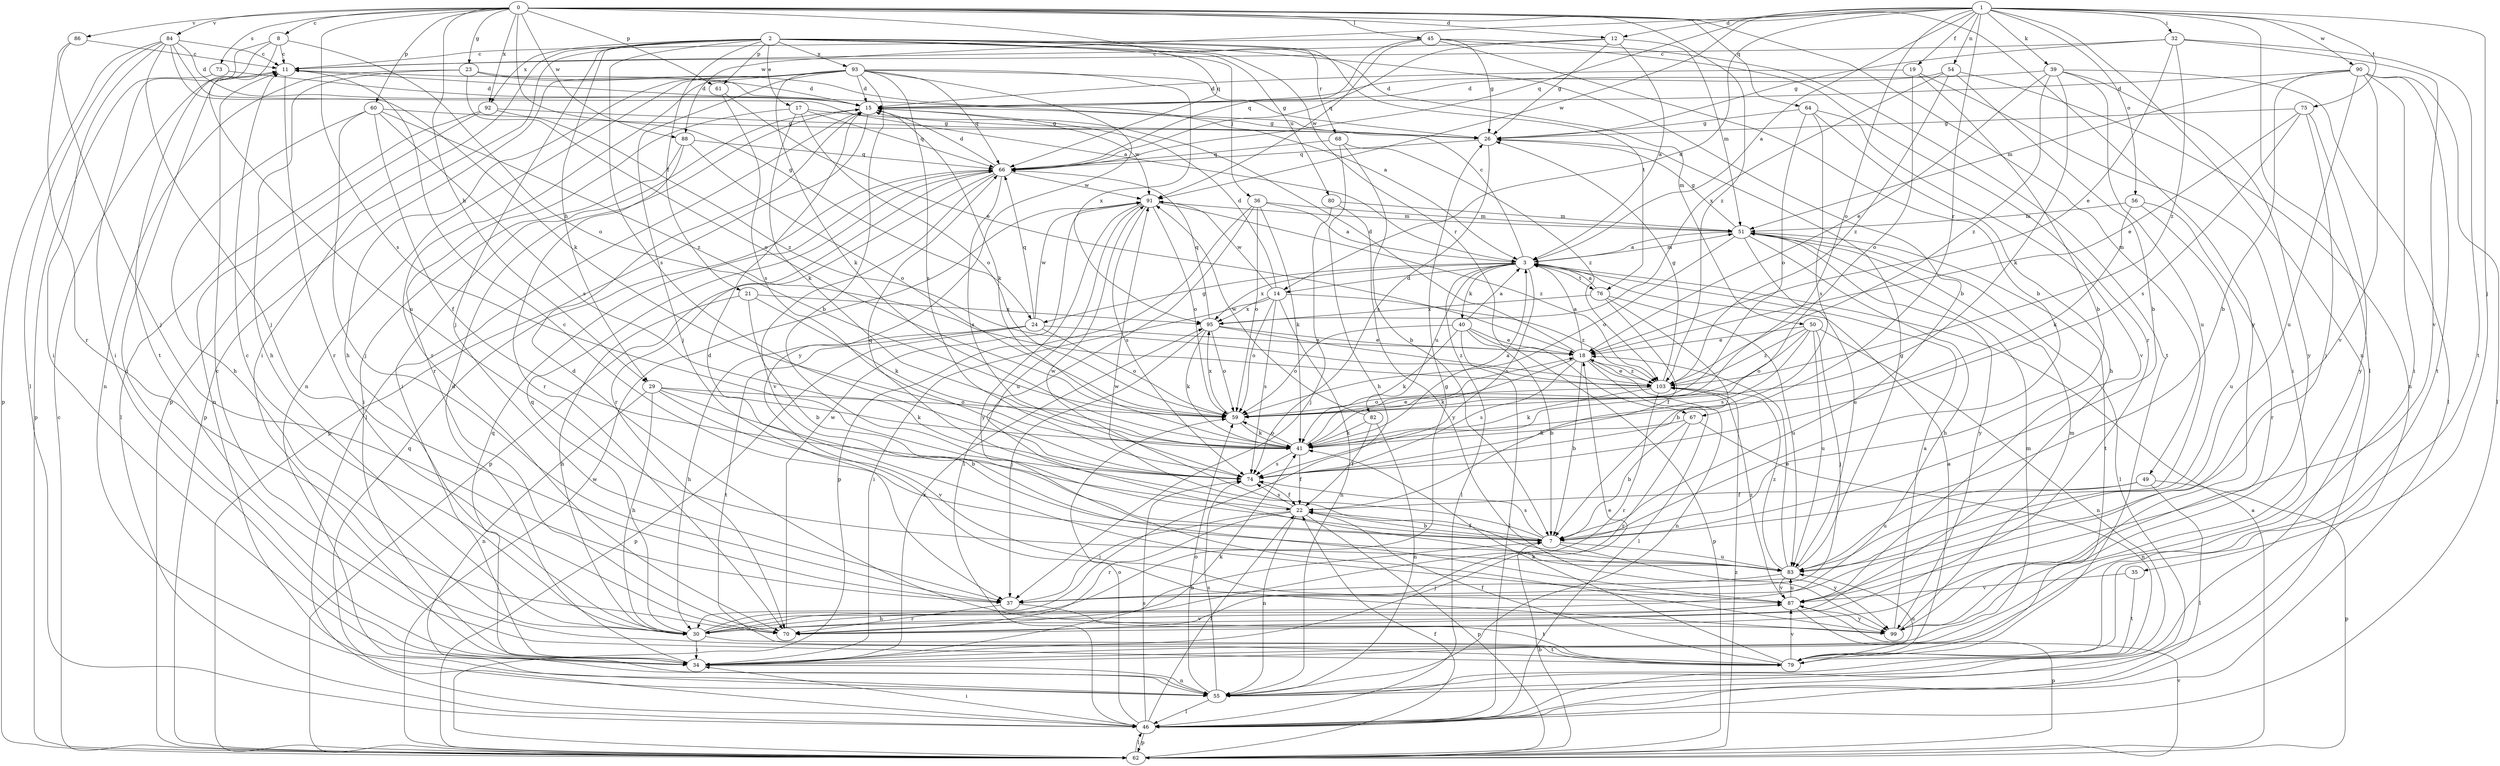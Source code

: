 strict digraph  {
0;
1;
2;
3;
7;
8;
11;
12;
14;
15;
17;
18;
19;
21;
22;
23;
24;
26;
29;
30;
32;
34;
35;
36;
37;
39;
40;
41;
45;
46;
49;
50;
51;
54;
55;
56;
59;
60;
61;
62;
64;
66;
67;
68;
70;
73;
74;
75;
76;
79;
80;
82;
83;
84;
86;
87;
88;
90;
91;
92;
93;
95;
99;
103;
0 -> 8  [label=c];
0 -> 12  [label=d];
0 -> 23  [label=g];
0 -> 24  [label=g];
0 -> 29  [label=h];
0 -> 45  [label=l];
0 -> 49  [label=m];
0 -> 60  [label=p];
0 -> 61  [label=p];
0 -> 64  [label=q];
0 -> 66  [label=q];
0 -> 73  [label=s];
0 -> 74  [label=s];
0 -> 84  [label=v];
0 -> 86  [label=v];
0 -> 88  [label=w];
0 -> 92  [label=x];
0 -> 99  [label=y];
0 -> 103  [label=z];
1 -> 3  [label=a];
1 -> 12  [label=d];
1 -> 14  [label=d];
1 -> 19  [label=f];
1 -> 32  [label=i];
1 -> 35  [label=j];
1 -> 39  [label=k];
1 -> 46  [label=l];
1 -> 54  [label=n];
1 -> 55  [label=n];
1 -> 56  [label=o];
1 -> 59  [label=o];
1 -> 66  [label=q];
1 -> 67  [label=r];
1 -> 75  [label=t];
1 -> 88  [label=w];
1 -> 90  [label=w];
1 -> 91  [label=w];
2 -> 7  [label=b];
2 -> 17  [label=e];
2 -> 21  [label=f];
2 -> 29  [label=h];
2 -> 34  [label=i];
2 -> 36  [label=j];
2 -> 37  [label=j];
2 -> 50  [label=m];
2 -> 61  [label=p];
2 -> 62  [label=p];
2 -> 67  [label=r];
2 -> 68  [label=r];
2 -> 74  [label=s];
2 -> 76  [label=t];
2 -> 80  [label=u];
2 -> 92  [label=x];
2 -> 93  [label=x];
3 -> 11  [label=c];
3 -> 14  [label=d];
3 -> 24  [label=g];
3 -> 40  [label=k];
3 -> 46  [label=l];
3 -> 51  [label=m];
3 -> 74  [label=s];
3 -> 76  [label=t];
3 -> 82  [label=u];
3 -> 95  [label=x];
7 -> 22  [label=f];
7 -> 74  [label=s];
7 -> 83  [label=u];
7 -> 91  [label=w];
7 -> 99  [label=y];
8 -> 11  [label=c];
8 -> 34  [label=i];
8 -> 59  [label=o];
8 -> 79  [label=t];
8 -> 83  [label=u];
11 -> 15  [label=d];
11 -> 34  [label=i];
11 -> 70  [label=r];
12 -> 3  [label=a];
12 -> 11  [label=c];
12 -> 26  [label=g];
12 -> 51  [label=m];
12 -> 66  [label=q];
14 -> 15  [label=d];
14 -> 34  [label=i];
14 -> 55  [label=n];
14 -> 59  [label=o];
14 -> 74  [label=s];
14 -> 91  [label=w];
14 -> 95  [label=x];
14 -> 103  [label=z];
15 -> 26  [label=g];
15 -> 34  [label=i];
15 -> 41  [label=k];
15 -> 46  [label=l];
15 -> 62  [label=p];
15 -> 91  [label=w];
17 -> 26  [label=g];
17 -> 41  [label=k];
17 -> 59  [label=o];
17 -> 66  [label=q];
17 -> 70  [label=r];
18 -> 3  [label=a];
18 -> 7  [label=b];
18 -> 15  [label=d];
18 -> 41  [label=k];
18 -> 46  [label=l];
18 -> 55  [label=n];
18 -> 74  [label=s];
18 -> 103  [label=z];
19 -> 7  [label=b];
19 -> 15  [label=d];
19 -> 34  [label=i];
19 -> 59  [label=o];
21 -> 7  [label=b];
21 -> 30  [label=h];
21 -> 41  [label=k];
21 -> 95  [label=x];
22 -> 7  [label=b];
22 -> 37  [label=j];
22 -> 55  [label=n];
22 -> 62  [label=p];
22 -> 66  [label=q];
22 -> 70  [label=r];
22 -> 74  [label=s];
23 -> 3  [label=a];
23 -> 15  [label=d];
23 -> 30  [label=h];
23 -> 55  [label=n];
23 -> 59  [label=o];
24 -> 18  [label=e];
24 -> 30  [label=h];
24 -> 59  [label=o];
24 -> 62  [label=p];
24 -> 66  [label=q];
24 -> 79  [label=t];
24 -> 91  [label=w];
26 -> 66  [label=q];
26 -> 74  [label=s];
29 -> 7  [label=b];
29 -> 30  [label=h];
29 -> 41  [label=k];
29 -> 55  [label=n];
29 -> 59  [label=o];
29 -> 87  [label=v];
30 -> 7  [label=b];
30 -> 11  [label=c];
30 -> 26  [label=g];
30 -> 34  [label=i];
30 -> 66  [label=q];
30 -> 79  [label=t];
30 -> 87  [label=v];
32 -> 11  [label=c];
32 -> 18  [label=e];
32 -> 26  [label=g];
32 -> 79  [label=t];
32 -> 87  [label=v];
32 -> 103  [label=z];
34 -> 15  [label=d];
34 -> 18  [label=e];
34 -> 41  [label=k];
34 -> 51  [label=m];
34 -> 55  [label=n];
34 -> 95  [label=x];
35 -> 79  [label=t];
35 -> 87  [label=v];
36 -> 3  [label=a];
36 -> 41  [label=k];
36 -> 46  [label=l];
36 -> 51  [label=m];
36 -> 59  [label=o];
36 -> 62  [label=p];
37 -> 70  [label=r];
37 -> 79  [label=t];
39 -> 15  [label=d];
39 -> 18  [label=e];
39 -> 41  [label=k];
39 -> 46  [label=l];
39 -> 83  [label=u];
39 -> 99  [label=y];
39 -> 103  [label=z];
40 -> 3  [label=a];
40 -> 7  [label=b];
40 -> 18  [label=e];
40 -> 41  [label=k];
40 -> 46  [label=l];
40 -> 59  [label=o];
40 -> 62  [label=p];
41 -> 3  [label=a];
41 -> 18  [label=e];
41 -> 22  [label=f];
41 -> 59  [label=o];
41 -> 74  [label=s];
45 -> 7  [label=b];
45 -> 11  [label=c];
45 -> 26  [label=g];
45 -> 66  [label=q];
45 -> 70  [label=r];
45 -> 79  [label=t];
45 -> 91  [label=w];
46 -> 22  [label=f];
46 -> 34  [label=i];
46 -> 59  [label=o];
46 -> 62  [label=p];
46 -> 66  [label=q];
46 -> 74  [label=s];
49 -> 22  [label=f];
49 -> 46  [label=l];
49 -> 62  [label=p];
49 -> 83  [label=u];
50 -> 18  [label=e];
50 -> 37  [label=j];
50 -> 55  [label=n];
50 -> 59  [label=o];
50 -> 74  [label=s];
50 -> 83  [label=u];
50 -> 103  [label=z];
51 -> 3  [label=a];
51 -> 26  [label=g];
51 -> 30  [label=h];
51 -> 46  [label=l];
51 -> 59  [label=o];
51 -> 79  [label=t];
51 -> 83  [label=u];
51 -> 99  [label=y];
54 -> 7  [label=b];
54 -> 15  [label=d];
54 -> 55  [label=n];
54 -> 95  [label=x];
54 -> 103  [label=z];
55 -> 46  [label=l];
55 -> 59  [label=o];
55 -> 66  [label=q];
55 -> 74  [label=s];
56 -> 41  [label=k];
56 -> 51  [label=m];
56 -> 70  [label=r];
56 -> 83  [label=u];
59 -> 41  [label=k];
59 -> 95  [label=x];
60 -> 22  [label=f];
60 -> 26  [label=g];
60 -> 30  [label=h];
60 -> 37  [label=j];
60 -> 74  [label=s];
60 -> 103  [label=z];
61 -> 18  [label=e];
61 -> 74  [label=s];
62 -> 3  [label=a];
62 -> 7  [label=b];
62 -> 11  [label=c];
62 -> 22  [label=f];
62 -> 46  [label=l];
62 -> 87  [label=v];
62 -> 91  [label=w];
62 -> 103  [label=z];
64 -> 26  [label=g];
64 -> 30  [label=h];
64 -> 59  [label=o];
64 -> 74  [label=s];
64 -> 87  [label=v];
66 -> 15  [label=d];
66 -> 62  [label=p];
66 -> 70  [label=r];
66 -> 74  [label=s];
66 -> 87  [label=v];
66 -> 91  [label=w];
67 -> 7  [label=b];
67 -> 41  [label=k];
67 -> 55  [label=n];
67 -> 70  [label=r];
68 -> 7  [label=b];
68 -> 30  [label=h];
68 -> 66  [label=q];
68 -> 103  [label=z];
70 -> 91  [label=w];
73 -> 15  [label=d];
73 -> 62  [label=p];
74 -> 22  [label=f];
75 -> 18  [label=e];
75 -> 26  [label=g];
75 -> 37  [label=j];
75 -> 74  [label=s];
75 -> 99  [label=y];
76 -> 3  [label=a];
76 -> 7  [label=b];
76 -> 22  [label=f];
76 -> 83  [label=u];
76 -> 95  [label=x];
79 -> 3  [label=a];
79 -> 11  [label=c];
79 -> 22  [label=f];
79 -> 41  [label=k];
79 -> 83  [label=u];
79 -> 87  [label=v];
80 -> 37  [label=j];
80 -> 51  [label=m];
80 -> 99  [label=y];
82 -> 22  [label=f];
82 -> 41  [label=k];
82 -> 55  [label=n];
82 -> 91  [label=w];
83 -> 11  [label=c];
83 -> 18  [label=e];
83 -> 26  [label=g];
83 -> 37  [label=j];
83 -> 87  [label=v];
83 -> 91  [label=w];
83 -> 103  [label=z];
84 -> 3  [label=a];
84 -> 11  [label=c];
84 -> 15  [label=d];
84 -> 34  [label=i];
84 -> 37  [label=j];
84 -> 41  [label=k];
84 -> 46  [label=l];
84 -> 62  [label=p];
86 -> 11  [label=c];
86 -> 37  [label=j];
86 -> 70  [label=r];
87 -> 15  [label=d];
87 -> 30  [label=h];
87 -> 62  [label=p];
87 -> 83  [label=u];
87 -> 99  [label=y];
87 -> 103  [label=z];
88 -> 34  [label=i];
88 -> 59  [label=o];
88 -> 66  [label=q];
88 -> 70  [label=r];
90 -> 7  [label=b];
90 -> 15  [label=d];
90 -> 34  [label=i];
90 -> 46  [label=l];
90 -> 51  [label=m];
90 -> 79  [label=t];
90 -> 83  [label=u];
90 -> 87  [label=v];
91 -> 51  [label=m];
91 -> 59  [label=o];
91 -> 74  [label=s];
91 -> 83  [label=u];
91 -> 99  [label=y];
91 -> 103  [label=z];
92 -> 26  [label=g];
92 -> 46  [label=l];
92 -> 55  [label=n];
92 -> 103  [label=z];
93 -> 7  [label=b];
93 -> 15  [label=d];
93 -> 26  [label=g];
93 -> 30  [label=h];
93 -> 37  [label=j];
93 -> 41  [label=k];
93 -> 55  [label=n];
93 -> 62  [label=p];
93 -> 66  [label=q];
93 -> 70  [label=r];
93 -> 74  [label=s];
93 -> 95  [label=x];
93 -> 99  [label=y];
95 -> 18  [label=e];
95 -> 37  [label=j];
95 -> 41  [label=k];
95 -> 59  [label=o];
95 -> 66  [label=q];
95 -> 103  [label=z];
99 -> 3  [label=a];
99 -> 15  [label=d];
99 -> 51  [label=m];
103 -> 18  [label=e];
103 -> 26  [label=g];
103 -> 41  [label=k];
103 -> 59  [label=o];
103 -> 70  [label=r];
}
